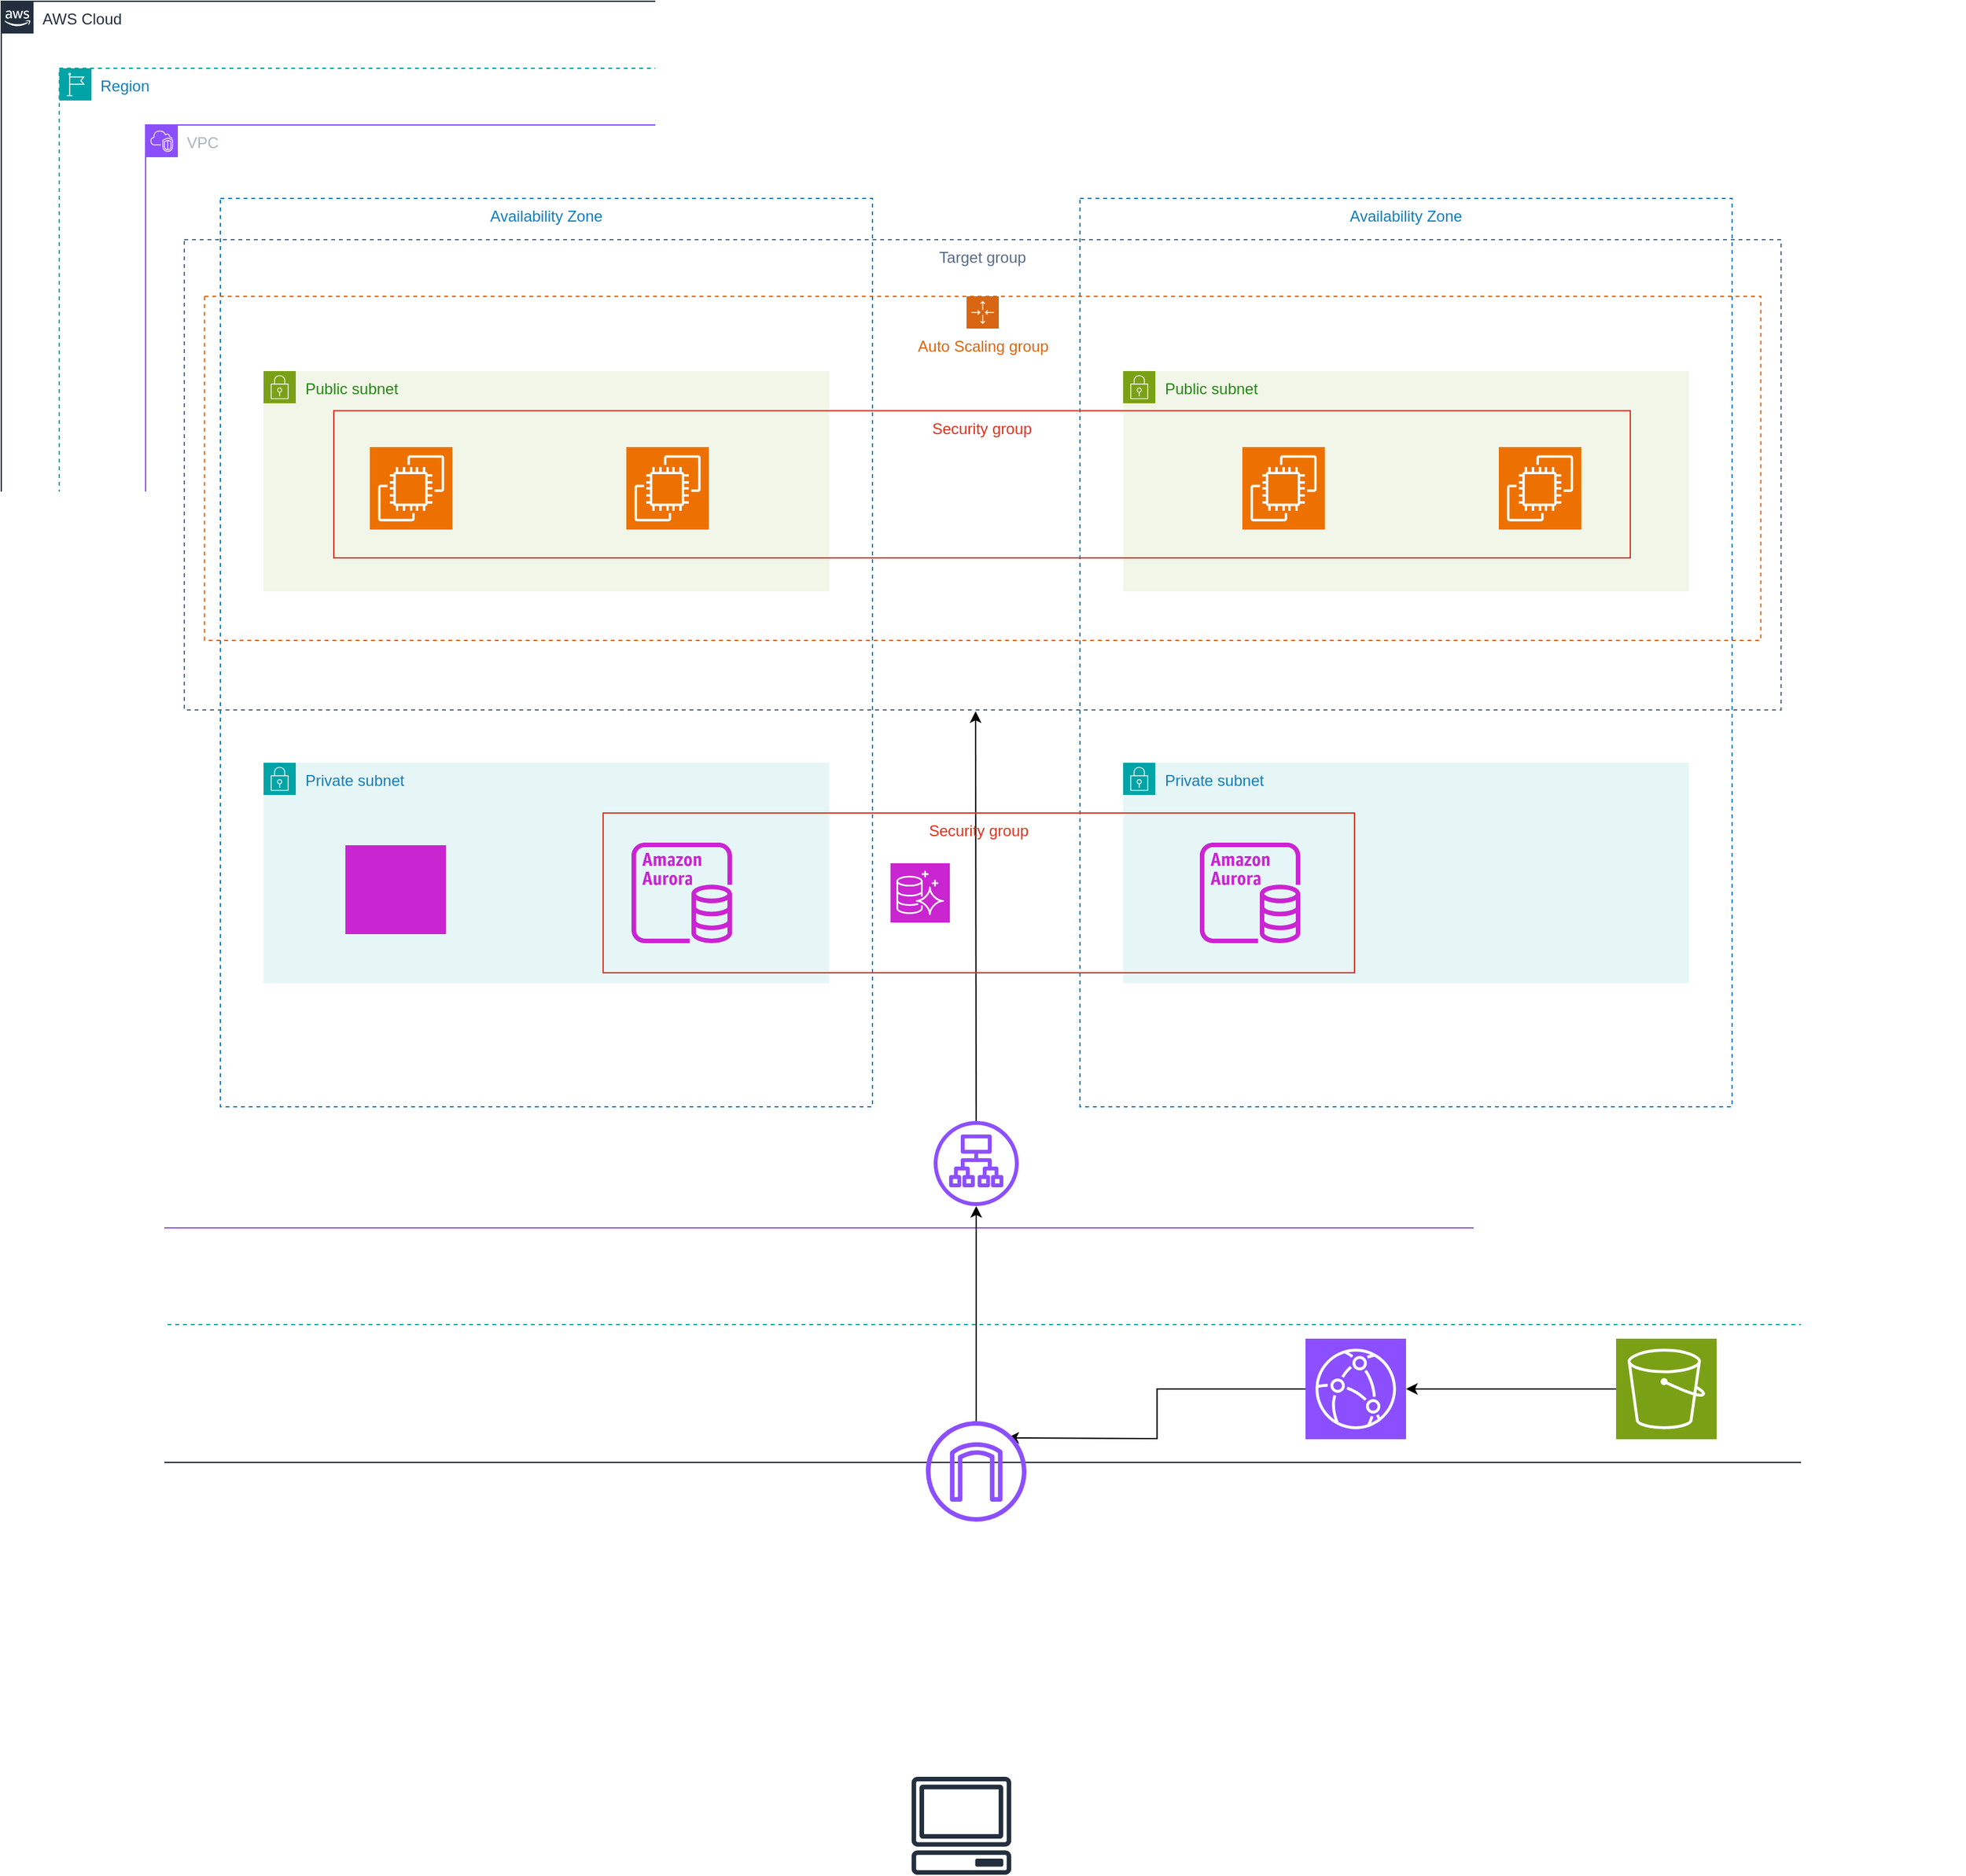 <mxfile version="27.1.6">
  <diagram name="Page-1" id="zKtEOlf-RX8lsUsX2hbX">
    <mxGraphModel dx="2320" dy="1258" grid="0" gridSize="10" guides="1" tooltips="1" connect="1" arrows="1" fold="1" page="0" pageScale="1" pageWidth="1920" pageHeight="1200" math="0" shadow="0">
      <root>
        <mxCell id="0" />
        <object label="S3_cloudfront" id="1">
          <mxCell parent="0" />
        </object>
        <mxCell id="hywtNQUOVHQdaqdk8Cd4-1" value="" style="sketch=0;points=[[0,0,0],[0.25,0,0],[0.5,0,0],[0.75,0,0],[1,0,0],[0,1,0],[0.25,1,0],[0.5,1,0],[0.75,1,0],[1,1,0],[0,0.25,0],[0,0.5,0],[0,0.75,0],[1,0.25,0],[1,0.5,0],[1,0.75,0]];outlineConnect=0;fontColor=#232F3E;fillColor=#7AA116;strokeColor=#ffffff;dashed=0;verticalLabelPosition=bottom;verticalAlign=top;align=center;html=1;fontSize=12;fontStyle=0;aspect=fixed;shape=mxgraph.aws4.resourceIcon;resIcon=mxgraph.aws4.s3;" vertex="1" parent="1">
          <mxGeometry x="1376" y="1149" width="78" height="78" as="geometry" />
        </mxCell>
        <mxCell id="hywtNQUOVHQdaqdk8Cd4-6" style="edgeStyle=orthogonalEdgeStyle;rounded=0;orthogonalLoop=1;jettySize=auto;html=1;exitX=0;exitY=0.5;exitDx=0;exitDy=0;exitPerimeter=0;" edge="1" parent="1" source="hywtNQUOVHQdaqdk8Cd4-2">
          <mxGeometry relative="1" as="geometry">
            <mxPoint x="903.637" y="1225.986" as="targetPoint" />
          </mxGeometry>
        </mxCell>
        <mxCell id="hywtNQUOVHQdaqdk8Cd4-2" value="" style="sketch=0;points=[[0,0,0],[0.25,0,0],[0.5,0,0],[0.75,0,0],[1,0,0],[0,1,0],[0.25,1,0],[0.5,1,0],[0.75,1,0],[1,1,0],[0,0.25,0],[0,0.5,0],[0,0.75,0],[1,0.25,0],[1,0.5,0],[1,0.75,0]];outlineConnect=0;fontColor=#232F3E;fillColor=#8C4FFF;strokeColor=#ffffff;dashed=0;verticalLabelPosition=bottom;verticalAlign=top;align=center;html=1;fontSize=12;fontStyle=0;aspect=fixed;shape=mxgraph.aws4.resourceIcon;resIcon=mxgraph.aws4.cloudfront;" vertex="1" parent="1">
          <mxGeometry x="1135" y="1149" width="78" height="78" as="geometry" />
        </mxCell>
        <mxCell id="hywtNQUOVHQdaqdk8Cd4-3" value="" style="sketch=0;outlineConnect=0;fontColor=#232F3E;gradientColor=none;fillColor=#232F3D;strokeColor=none;dashed=0;verticalLabelPosition=bottom;verticalAlign=top;align=center;html=1;fontSize=12;fontStyle=0;aspect=fixed;pointerEvents=1;shape=mxgraph.aws4.client;" vertex="1" parent="1">
          <mxGeometry x="829" y="1489" width="78" height="76" as="geometry" />
        </mxCell>
        <mxCell id="hywtNQUOVHQdaqdk8Cd4-5" style="edgeStyle=orthogonalEdgeStyle;rounded=0;orthogonalLoop=1;jettySize=auto;html=1;entryX=1;entryY=0.5;entryDx=0;entryDy=0;entryPerimeter=0;" edge="1" parent="1" source="hywtNQUOVHQdaqdk8Cd4-1" target="hywtNQUOVHQdaqdk8Cd4-2">
          <mxGeometry relative="1" as="geometry" />
        </mxCell>
        <object label="Region&amp;VPC" id="NY6FAFVr5IhHhDqzuG7F-34">
          <mxCell style="locked=1;" parent="0" />
        </object>
        <mxCell id="NY6FAFVr5IhHhDqzuG7F-35" value="Region" style="points=[[0,0],[0.25,0],[0.5,0],[0.75,0],[1,0],[1,0.25],[1,0.5],[1,0.75],[1,1],[0.75,1],[0.5,1],[0.25,1],[0,1],[0,0.75],[0,0.5],[0,0.25]];outlineConnect=0;gradientColor=none;html=1;whiteSpace=wrap;fontSize=12;fontStyle=0;container=1;pointerEvents=0;collapsible=0;recursiveResize=0;shape=mxgraph.aws4.group;grIcon=mxgraph.aws4.group_region;strokeColor=#00A4A6;fillColor=none;verticalAlign=top;align=left;spacingLeft=30;fontColor=#147EBA;dashed=1;movable=0;resizable=0;rotatable=0;deletable=0;editable=0;locked=1;connectable=0;" parent="NY6FAFVr5IhHhDqzuG7F-34" vertex="1">
          <mxGeometry x="168" y="163" width="1431" height="975" as="geometry" />
        </mxCell>
        <mxCell id="NY6FAFVr5IhHhDqzuG7F-77" value="VPC" style="points=[[0,0],[0.25,0],[0.5,0],[0.75,0],[1,0],[1,0.25],[1,0.5],[1,0.75],[1,1],[0.75,1],[0.5,1],[0.25,1],[0,1],[0,0.75],[0,0.5],[0,0.25]];outlineConnect=0;gradientColor=none;html=1;whiteSpace=wrap;fontSize=12;fontStyle=0;container=0;pointerEvents=0;collapsible=0;recursiveResize=0;shape=mxgraph.aws4.group;grIcon=mxgraph.aws4.group_vpc2;strokeColor=#8C4FFF;fillColor=none;verticalAlign=top;align=left;spacingLeft=30;fontColor=#AAB7B8;dashed=0;movable=0;resizable=0;rotatable=0;deletable=0;editable=0;locked=1;connectable=0;" parent="NY6FAFVr5IhHhDqzuG7F-34" vertex="1">
          <mxGeometry x="235" y="207" width="1296" height="856" as="geometry" />
        </mxCell>
        <mxCell id="NY6FAFVr5IhHhDqzuG7F-107" value="AWS Cloud" style="points=[[0,0],[0.25,0],[0.5,0],[0.75,0],[1,0],[1,0.25],[1,0.5],[1,0.75],[1,1],[0.75,1],[0.5,1],[0.25,1],[0,1],[0,0.75],[0,0.5],[0,0.25]];outlineConnect=0;gradientColor=none;html=1;whiteSpace=wrap;fontSize=12;fontStyle=0;container=1;pointerEvents=0;collapsible=0;recursiveResize=0;shape=mxgraph.aws4.group;grIcon=mxgraph.aws4.group_aws_cloud_alt;strokeColor=#232F3E;fillColor=none;verticalAlign=top;align=left;spacingLeft=30;fontColor=#232F3E;dashed=0;" parent="NY6FAFVr5IhHhDqzuG7F-34" vertex="1">
          <mxGeometry x="123" y="111" width="1523" height="1134" as="geometry" />
        </mxCell>
        <mxCell id="NY6FAFVr5IhHhDqzuG7F-109" value="" style="sketch=0;outlineConnect=0;fontColor=#232F3E;gradientColor=none;fillColor=#8C4FFF;strokeColor=none;dashed=0;verticalLabelPosition=bottom;verticalAlign=top;align=center;html=1;fontSize=12;fontStyle=0;aspect=fixed;pointerEvents=1;shape=mxgraph.aws4.internet_gateway;" parent="NY6FAFVr5IhHhDqzuG7F-34" vertex="1">
          <mxGeometry x="840.49" y="1213" width="78" height="78" as="geometry" />
        </mxCell>
        <object label="AZs" id="NY6FAFVr5IhHhDqzuG7F-62">
          <mxCell style="locked=1;" parent="0" />
        </object>
        <mxCell id="NY6FAFVr5IhHhDqzuG7F-78" value="Availability Zone" style="fillColor=none;strokeColor=#147EBA;dashed=1;verticalAlign=top;fontStyle=0;fontColor=#147EBA;whiteSpace=wrap;html=1;movable=1;resizable=1;rotatable=1;deletable=1;editable=1;locked=0;connectable=1;" parent="NY6FAFVr5IhHhDqzuG7F-62" vertex="1">
          <mxGeometry x="293" y="264" width="506" height="705" as="geometry" />
        </mxCell>
        <mxCell id="NY6FAFVr5IhHhDqzuG7F-82" value="" style="group;movable=0;resizable=0;rotatable=0;deletable=0;editable=0;locked=1;connectable=0;" parent="NY6FAFVr5IhHhDqzuG7F-62" vertex="1" connectable="0">
          <mxGeometry x="265" y="296" width="1239" height="365" as="geometry" />
        </mxCell>
        <mxCell id="NY6FAFVr5IhHhDqzuG7F-83" value="Target group" style="fillColor=none;strokeColor=#5A6C86;dashed=1;verticalAlign=top;fontStyle=0;fontColor=#5A6C86;whiteSpace=wrap;html=1;movable=0;resizable=0;rotatable=0;deletable=0;editable=0;locked=1;connectable=0;" parent="NY6FAFVr5IhHhDqzuG7F-82" vertex="1">
          <mxGeometry width="1239" height="365" as="geometry" />
        </mxCell>
        <mxCell id="NY6FAFVr5IhHhDqzuG7F-84" style="edgeStyle=orthogonalEdgeStyle;rounded=0;orthogonalLoop=1;jettySize=auto;html=1;exitX=0.5;exitY=1;exitDx=0;exitDy=0;" parent="NY6FAFVr5IhHhDqzuG7F-82" source="NY6FAFVr5IhHhDqzuG7F-83" target="NY6FAFVr5IhHhDqzuG7F-83" edge="1">
          <mxGeometry relative="1" as="geometry" />
        </mxCell>
        <mxCell id="NY6FAFVr5IhHhDqzuG7F-85" value="Auto Scaling group" style="points=[[0,0],[0.25,0],[0.5,0],[0.75,0],[1,0],[1,0.25],[1,0.5],[1,0.75],[1,1],[0.75,1],[0.5,1],[0.25,1],[0,1],[0,0.75],[0,0.5],[0,0.25]];outlineConnect=0;gradientColor=none;html=1;whiteSpace=wrap;fontSize=12;fontStyle=0;container=1;pointerEvents=0;collapsible=0;recursiveResize=0;shape=mxgraph.aws4.groupCenter;grIcon=mxgraph.aws4.group_auto_scaling_group;grStroke=1;strokeColor=#D86613;fillColor=none;verticalAlign=top;align=center;fontColor=#D86613;dashed=1;spacingTop=25;" parent="NY6FAFVr5IhHhDqzuG7F-82" vertex="1">
          <mxGeometry x="15.706" y="44" width="1207.589" height="267" as="geometry" />
        </mxCell>
        <mxCell id="NY6FAFVr5IhHhDqzuG7F-81" value="Public subnet" style="points=[[0,0],[0.25,0],[0.5,0],[0.75,0],[1,0],[1,0.25],[1,0.5],[1,0.75],[1,1],[0.75,1],[0.5,1],[0.25,1],[0,1],[0,0.75],[0,0.5],[0,0.25]];outlineConnect=0;gradientColor=none;html=1;whiteSpace=wrap;fontSize=12;fontStyle=0;container=1;pointerEvents=0;collapsible=0;recursiveResize=0;shape=mxgraph.aws4.group;grIcon=mxgraph.aws4.group_security_group;grStroke=0;strokeColor=#7AA116;fillColor=#F2F6E8;verticalAlign=top;align=left;spacingLeft=30;fontColor=#248814;dashed=0;" parent="NY6FAFVr5IhHhDqzuG7F-62" vertex="1">
          <mxGeometry x="326.5" y="398" width="439" height="171" as="geometry" />
        </mxCell>
        <mxCell id="NY6FAFVr5IhHhDqzuG7F-88" value="Private subnet" style="points=[[0,0],[0.25,0],[0.5,0],[0.75,0],[1,0],[1,0.25],[1,0.5],[1,0.75],[1,1],[0.75,1],[0.5,1],[0.25,1],[0,1],[0,0.75],[0,0.5],[0,0.25]];outlineConnect=0;gradientColor=none;html=1;whiteSpace=wrap;fontSize=12;fontStyle=0;container=1;pointerEvents=0;collapsible=0;recursiveResize=0;shape=mxgraph.aws4.group;grIcon=mxgraph.aws4.group_security_group;grStroke=0;strokeColor=#00A4A6;fillColor=#E6F6F7;verticalAlign=top;align=left;spacingLeft=30;fontColor=#147EBA;dashed=0;" parent="NY6FAFVr5IhHhDqzuG7F-62" vertex="1">
          <mxGeometry x="326.5" y="702" width="439" height="171" as="geometry" />
        </mxCell>
        <mxCell id="NY6FAFVr5IhHhDqzuG7F-92" value="Availability Zone" style="fillColor=none;strokeColor=#147EBA;dashed=1;verticalAlign=top;fontStyle=0;fontColor=#147EBA;whiteSpace=wrap;html=1;movable=1;resizable=1;rotatable=1;deletable=1;editable=1;locked=0;connectable=1;" parent="NY6FAFVr5IhHhDqzuG7F-62" vertex="1">
          <mxGeometry x="960" y="264" width="506" height="705" as="geometry" />
        </mxCell>
        <mxCell id="NY6FAFVr5IhHhDqzuG7F-93" value="Public subnet" style="points=[[0,0],[0.25,0],[0.5,0],[0.75,0],[1,0],[1,0.25],[1,0.5],[1,0.75],[1,1],[0.75,1],[0.5,1],[0.25,1],[0,1],[0,0.75],[0,0.5],[0,0.25]];outlineConnect=0;gradientColor=none;html=1;whiteSpace=wrap;fontSize=12;fontStyle=0;container=1;pointerEvents=0;collapsible=0;recursiveResize=0;shape=mxgraph.aws4.group;grIcon=mxgraph.aws4.group_security_group;grStroke=0;strokeColor=#7AA116;fillColor=#F2F6E8;verticalAlign=top;align=left;spacingLeft=30;fontColor=#248814;dashed=0;" parent="NY6FAFVr5IhHhDqzuG7F-62" vertex="1">
          <mxGeometry x="993.5" y="398" width="439" height="171" as="geometry" />
        </mxCell>
        <mxCell id="NY6FAFVr5IhHhDqzuG7F-94" value="Private subnet" style="points=[[0,0],[0.25,0],[0.5,0],[0.75,0],[1,0],[1,0.25],[1,0.5],[1,0.75],[1,1],[0.75,1],[0.5,1],[0.25,1],[0,1],[0,0.75],[0,0.5],[0,0.25]];outlineConnect=0;gradientColor=none;html=1;whiteSpace=wrap;fontSize=12;fontStyle=0;container=1;pointerEvents=0;collapsible=0;recursiveResize=0;shape=mxgraph.aws4.group;grIcon=mxgraph.aws4.group_security_group;grStroke=0;strokeColor=#00A4A6;fillColor=#E6F6F7;verticalAlign=top;align=left;spacingLeft=30;fontColor=#147EBA;dashed=0;" parent="NY6FAFVr5IhHhDqzuG7F-62" vertex="1">
          <mxGeometry x="993.5" y="702" width="439" height="171" as="geometry" />
        </mxCell>
        <mxCell id="NY6FAFVr5IhHhDqzuG7F-95" value="SG&amp;EC2s" style="locked=1;" parent="0" />
        <mxCell id="NY6FAFVr5IhHhDqzuG7F-96" value="" style="sketch=0;points=[[0,0,0],[0.25,0,0],[0.5,0,0],[0.75,0,0],[1,0,0],[0,1,0],[0.25,1,0],[0.5,1,0],[0.75,1,0],[1,1,0],[0,0.25,0],[0,0.5,0],[0,0.75,0],[1,0.25,0],[1,0.5,0],[1,0.75,0]];outlineConnect=0;fontColor=#232F3E;fillColor=#ED7100;strokeColor=#ffffff;dashed=0;verticalLabelPosition=bottom;verticalAlign=top;align=center;html=1;fontSize=12;fontStyle=0;aspect=fixed;shape=mxgraph.aws4.resourceIcon;resIcon=mxgraph.aws4.ec2;" parent="NY6FAFVr5IhHhDqzuG7F-95" vertex="1">
          <mxGeometry x="409" y="457" width="64" height="64" as="geometry" />
        </mxCell>
        <mxCell id="NY6FAFVr5IhHhDqzuG7F-97" value="" style="sketch=0;points=[[0,0,0],[0.25,0,0],[0.5,0,0],[0.75,0,0],[1,0,0],[0,1,0],[0.25,1,0],[0.5,1,0],[0.75,1,0],[1,1,0],[0,0.25,0],[0,0.5,0],[0,0.75,0],[1,0.25,0],[1,0.5,0],[1,0.75,0]];outlineConnect=0;fontColor=#232F3E;fillColor=#ED7100;strokeColor=#ffffff;dashed=0;verticalLabelPosition=bottom;verticalAlign=top;align=center;html=1;fontSize=12;fontStyle=0;aspect=fixed;shape=mxgraph.aws4.resourceIcon;resIcon=mxgraph.aws4.ec2;" parent="NY6FAFVr5IhHhDqzuG7F-95" vertex="1">
          <mxGeometry x="608" y="457" width="64" height="64" as="geometry" />
        </mxCell>
        <mxCell id="NY6FAFVr5IhHhDqzuG7F-98" value="" style="sketch=0;points=[[0,0,0],[0.25,0,0],[0.5,0,0],[0.75,0,0],[1,0,0],[0,1,0],[0.25,1,0],[0.5,1,0],[0.75,1,0],[1,1,0],[0,0.25,0],[0,0.5,0],[0,0.75,0],[1,0.25,0],[1,0.5,0],[1,0.75,0]];outlineConnect=0;fontColor=#232F3E;fillColor=#ED7100;strokeColor=#ffffff;dashed=0;verticalLabelPosition=bottom;verticalAlign=top;align=center;html=1;fontSize=12;fontStyle=0;aspect=fixed;shape=mxgraph.aws4.resourceIcon;resIcon=mxgraph.aws4.ec2;" parent="NY6FAFVr5IhHhDqzuG7F-95" vertex="1">
          <mxGeometry x="1086" y="457" width="64" height="64" as="geometry" />
        </mxCell>
        <mxCell id="NY6FAFVr5IhHhDqzuG7F-99" value="" style="sketch=0;points=[[0,0,0],[0.25,0,0],[0.5,0,0],[0.75,0,0],[1,0,0],[0,1,0],[0.25,1,0],[0.5,1,0],[0.75,1,0],[1,1,0],[0,0.25,0],[0,0.5,0],[0,0.75,0],[1,0.25,0],[1,0.5,0],[1,0.75,0]];outlineConnect=0;fontColor=#232F3E;fillColor=#ED7100;strokeColor=#ffffff;dashed=0;verticalLabelPosition=bottom;verticalAlign=top;align=center;html=1;fontSize=12;fontStyle=0;aspect=fixed;shape=mxgraph.aws4.resourceIcon;resIcon=mxgraph.aws4.ec2;" parent="NY6FAFVr5IhHhDqzuG7F-95" vertex="1">
          <mxGeometry x="1285" y="457" width="64" height="64" as="geometry" />
        </mxCell>
        <mxCell id="NY6FAFVr5IhHhDqzuG7F-100" value="Security group" style="fillColor=none;strokeColor=#DD3522;verticalAlign=top;fontStyle=0;fontColor=#DD3522;whiteSpace=wrap;html=1;movable=1;resizable=1;rotatable=1;deletable=1;editable=1;locked=0;connectable=1;" parent="NY6FAFVr5IhHhDqzuG7F-95" vertex="1">
          <mxGeometry x="381" y="428.75" width="1006" height="114.25" as="geometry" />
        </mxCell>
        <mxCell id="NY6FAFVr5IhHhDqzuG7F-101" value="" style="sketch=0;outlineConnect=0;fontColor=#232F3E;gradientColor=none;fillColor=#8C4FFF;strokeColor=none;dashed=0;verticalLabelPosition=bottom;verticalAlign=top;align=center;html=1;fontSize=12;fontStyle=0;aspect=fixed;pointerEvents=1;shape=mxgraph.aws4.application_load_balancer;" parent="NY6FAFVr5IhHhDqzuG7F-95" vertex="1">
          <mxGeometry x="846.49" y="980" width="66" height="66" as="geometry" />
        </mxCell>
        <mxCell id="NY6FAFVr5IhHhDqzuG7F-104" value="" style="endArrow=classic;html=1;rounded=0;" parent="NY6FAFVr5IhHhDqzuG7F-95" source="NY6FAFVr5IhHhDqzuG7F-101" edge="1">
          <mxGeometry width="50" height="50" relative="1" as="geometry">
            <mxPoint x="870" y="904" as="sourcePoint" />
            <mxPoint x="879" y="662" as="targetPoint" />
          </mxGeometry>
        </mxCell>
        <mxCell id="NY6FAFVr5IhHhDqzuG7F-110" value="" style="endArrow=classic;html=1;rounded=0;" parent="NY6FAFVr5IhHhDqzuG7F-95" source="NY6FAFVr5IhHhDqzuG7F-109" target="NY6FAFVr5IhHhDqzuG7F-101" edge="1">
          <mxGeometry width="50" height="50" relative="1" as="geometry">
            <mxPoint x="884" y="1211" as="sourcePoint" />
            <mxPoint x="879" y="805" as="targetPoint" />
          </mxGeometry>
        </mxCell>
        <mxCell id="azDApcPDBM92S020pt_w-2" value="Aurora DB" style="locked=1;" parent="0" />
        <mxCell id="azDApcPDBM92S020pt_w-3" value="" style="sketch=0;outlineConnect=0;fontColor=#232F3E;gradientColor=none;fillColor=#C925D1;strokeColor=none;dashed=0;verticalLabelPosition=bottom;verticalAlign=top;align=center;html=1;fontSize=12;fontStyle=0;aspect=fixed;pointerEvents=1;shape=mxgraph.aws4.aurora_instance;" parent="azDApcPDBM92S020pt_w-2" vertex="1">
          <mxGeometry x="612" y="764" width="78" height="78" as="geometry" />
        </mxCell>
        <mxCell id="azDApcPDBM92S020pt_w-4" value="" style="sketch=0;outlineConnect=0;fontColor=#232F3E;gradientColor=none;fillColor=#C925D1;strokeColor=none;dashed=0;verticalLabelPosition=bottom;verticalAlign=top;align=center;html=1;fontSize=12;fontStyle=0;aspect=fixed;pointerEvents=1;shape=mxgraph.aws4.aurora_instance;" parent="azDApcPDBM92S020pt_w-2" vertex="1">
          <mxGeometry x="1053" y="764" width="78" height="78" as="geometry" />
        </mxCell>
        <mxCell id="azDApcPDBM92S020pt_w-5" value="" style="sketch=0;points=[[0,0,0],[0.25,0,0],[0.5,0,0],[0.75,0,0],[1,0,0],[0,1,0],[0.25,1,0],[0.5,1,0],[0.75,1,0],[1,1,0],[0,0.25,0],[0,0.5,0],[0,0.75,0],[1,0.25,0],[1,0.5,0],[1,0.75,0]];outlineConnect=0;fontColor=#232F3E;fillColor=#C925D1;strokeColor=#ffffff;dashed=0;verticalLabelPosition=bottom;verticalAlign=top;align=center;html=1;fontSize=12;fontStyle=0;aspect=fixed;shape=mxgraph.aws4.resourceIcon;resIcon=mxgraph.aws4.aurora;" parent="azDApcPDBM92S020pt_w-2" vertex="1">
          <mxGeometry x="813" y="780" width="46" height="46" as="geometry" />
        </mxCell>
        <mxCell id="azDApcPDBM92S020pt_w-6" value="Security group" style="fillColor=none;strokeColor=#DD3522;verticalAlign=top;fontStyle=0;fontColor=#DD3522;whiteSpace=wrap;html=1;" parent="azDApcPDBM92S020pt_w-2" vertex="1">
          <mxGeometry x="590" y="741" width="583" height="124" as="geometry" />
        </mxCell>
        <mxCell id="azDApcPDBM92S020pt_w-7" value="ElastiCache" parent="0" />
        <mxCell id="azDApcPDBM92S020pt_w-8" value="" style="sketch=0;outlineConnect=0;fontColor=#232F3E;gradientColor=none;fillColor=#C925D1;strokeColor=none;dashed=0;verticalLabelPosition=bottom;verticalAlign=top;align=center;html=1;fontSize=12;fontStyle=0;aspect=fixed;pointerEvents=1;shape=mxgraph.aws4.elasticache_for_valkey;" parent="azDApcPDBM92S020pt_w-7" vertex="1">
          <mxGeometry x="390" y="766" width="78" height="69" as="geometry" />
        </mxCell>
      </root>
    </mxGraphModel>
  </diagram>
</mxfile>

